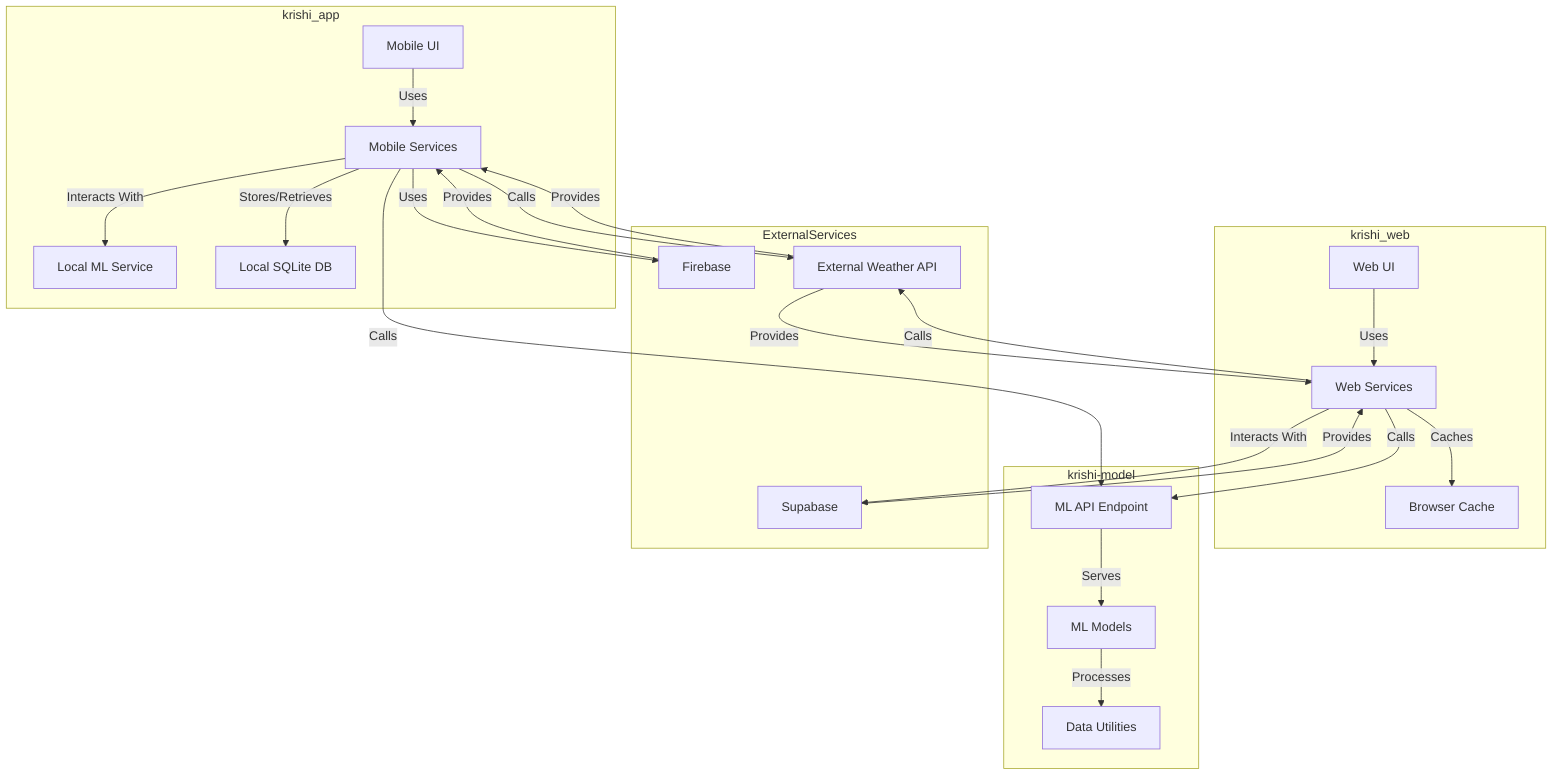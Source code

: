 graph TD
    subgraph krishi_app
        MobileUI[Mobile UI]
        MobileServices[Mobile Services]
        LocalML[Local ML Service]
        MobileDB[Local SQLite DB]
    end

    subgraph krishi_web
        WebUI[Web UI]
        WebServices[Web Services]
        BrowserCache[Browser Cache]
    end

    subgraph krishi-model
        MLAPI[ML API Endpoint]
        MLModels[ML Models]
        DataUtils[Data Utilities]
    end

    subgraph ExternalServices
        Firebase[Firebase]
        Supabase[Supabase]
        WeatherAPI[External Weather API]
    end

    MobileUI -- Uses --> MobileServices
    MobileServices -- Interacts With --> LocalML
    MobileServices -- Stores/Retrieves --> MobileDB
    MobileServices -- Calls --> MLAPI
    MobileServices -- Calls --> WeatherAPI
    MobileServices -- Uses --> Firebase

    WebUI -- Uses --> WebServices
    WebServices -- Caches --> BrowserCache
    WebServices -- Calls --> MLAPI
    WebServices -- Calls --> WeatherAPI
    WebServices -- Interacts With --> Supabase

    MLAPI -- Serves --> MLModels
    MLModels -- Processes --> DataUtils

    Firebase -- Provides --> MobileServices
    Supabase -- Provides --> WebServices
    WeatherAPI -- Provides --> MobileServices
    WeatherAPI -- Provides --> WebServices